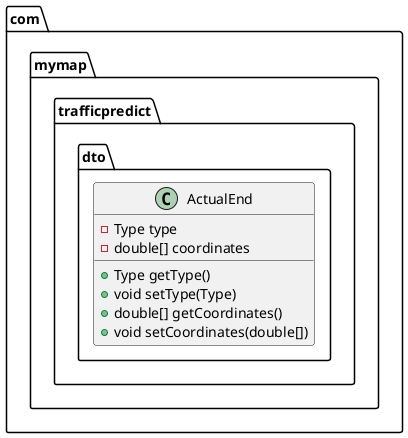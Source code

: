 @startuml
class com.mymap.trafficpredict.dto.ActualEnd {
- Type type
- double[] coordinates
+ Type getType()
+ void setType(Type)
+ double[] getCoordinates()
+ void setCoordinates(double[])
}
@enduml